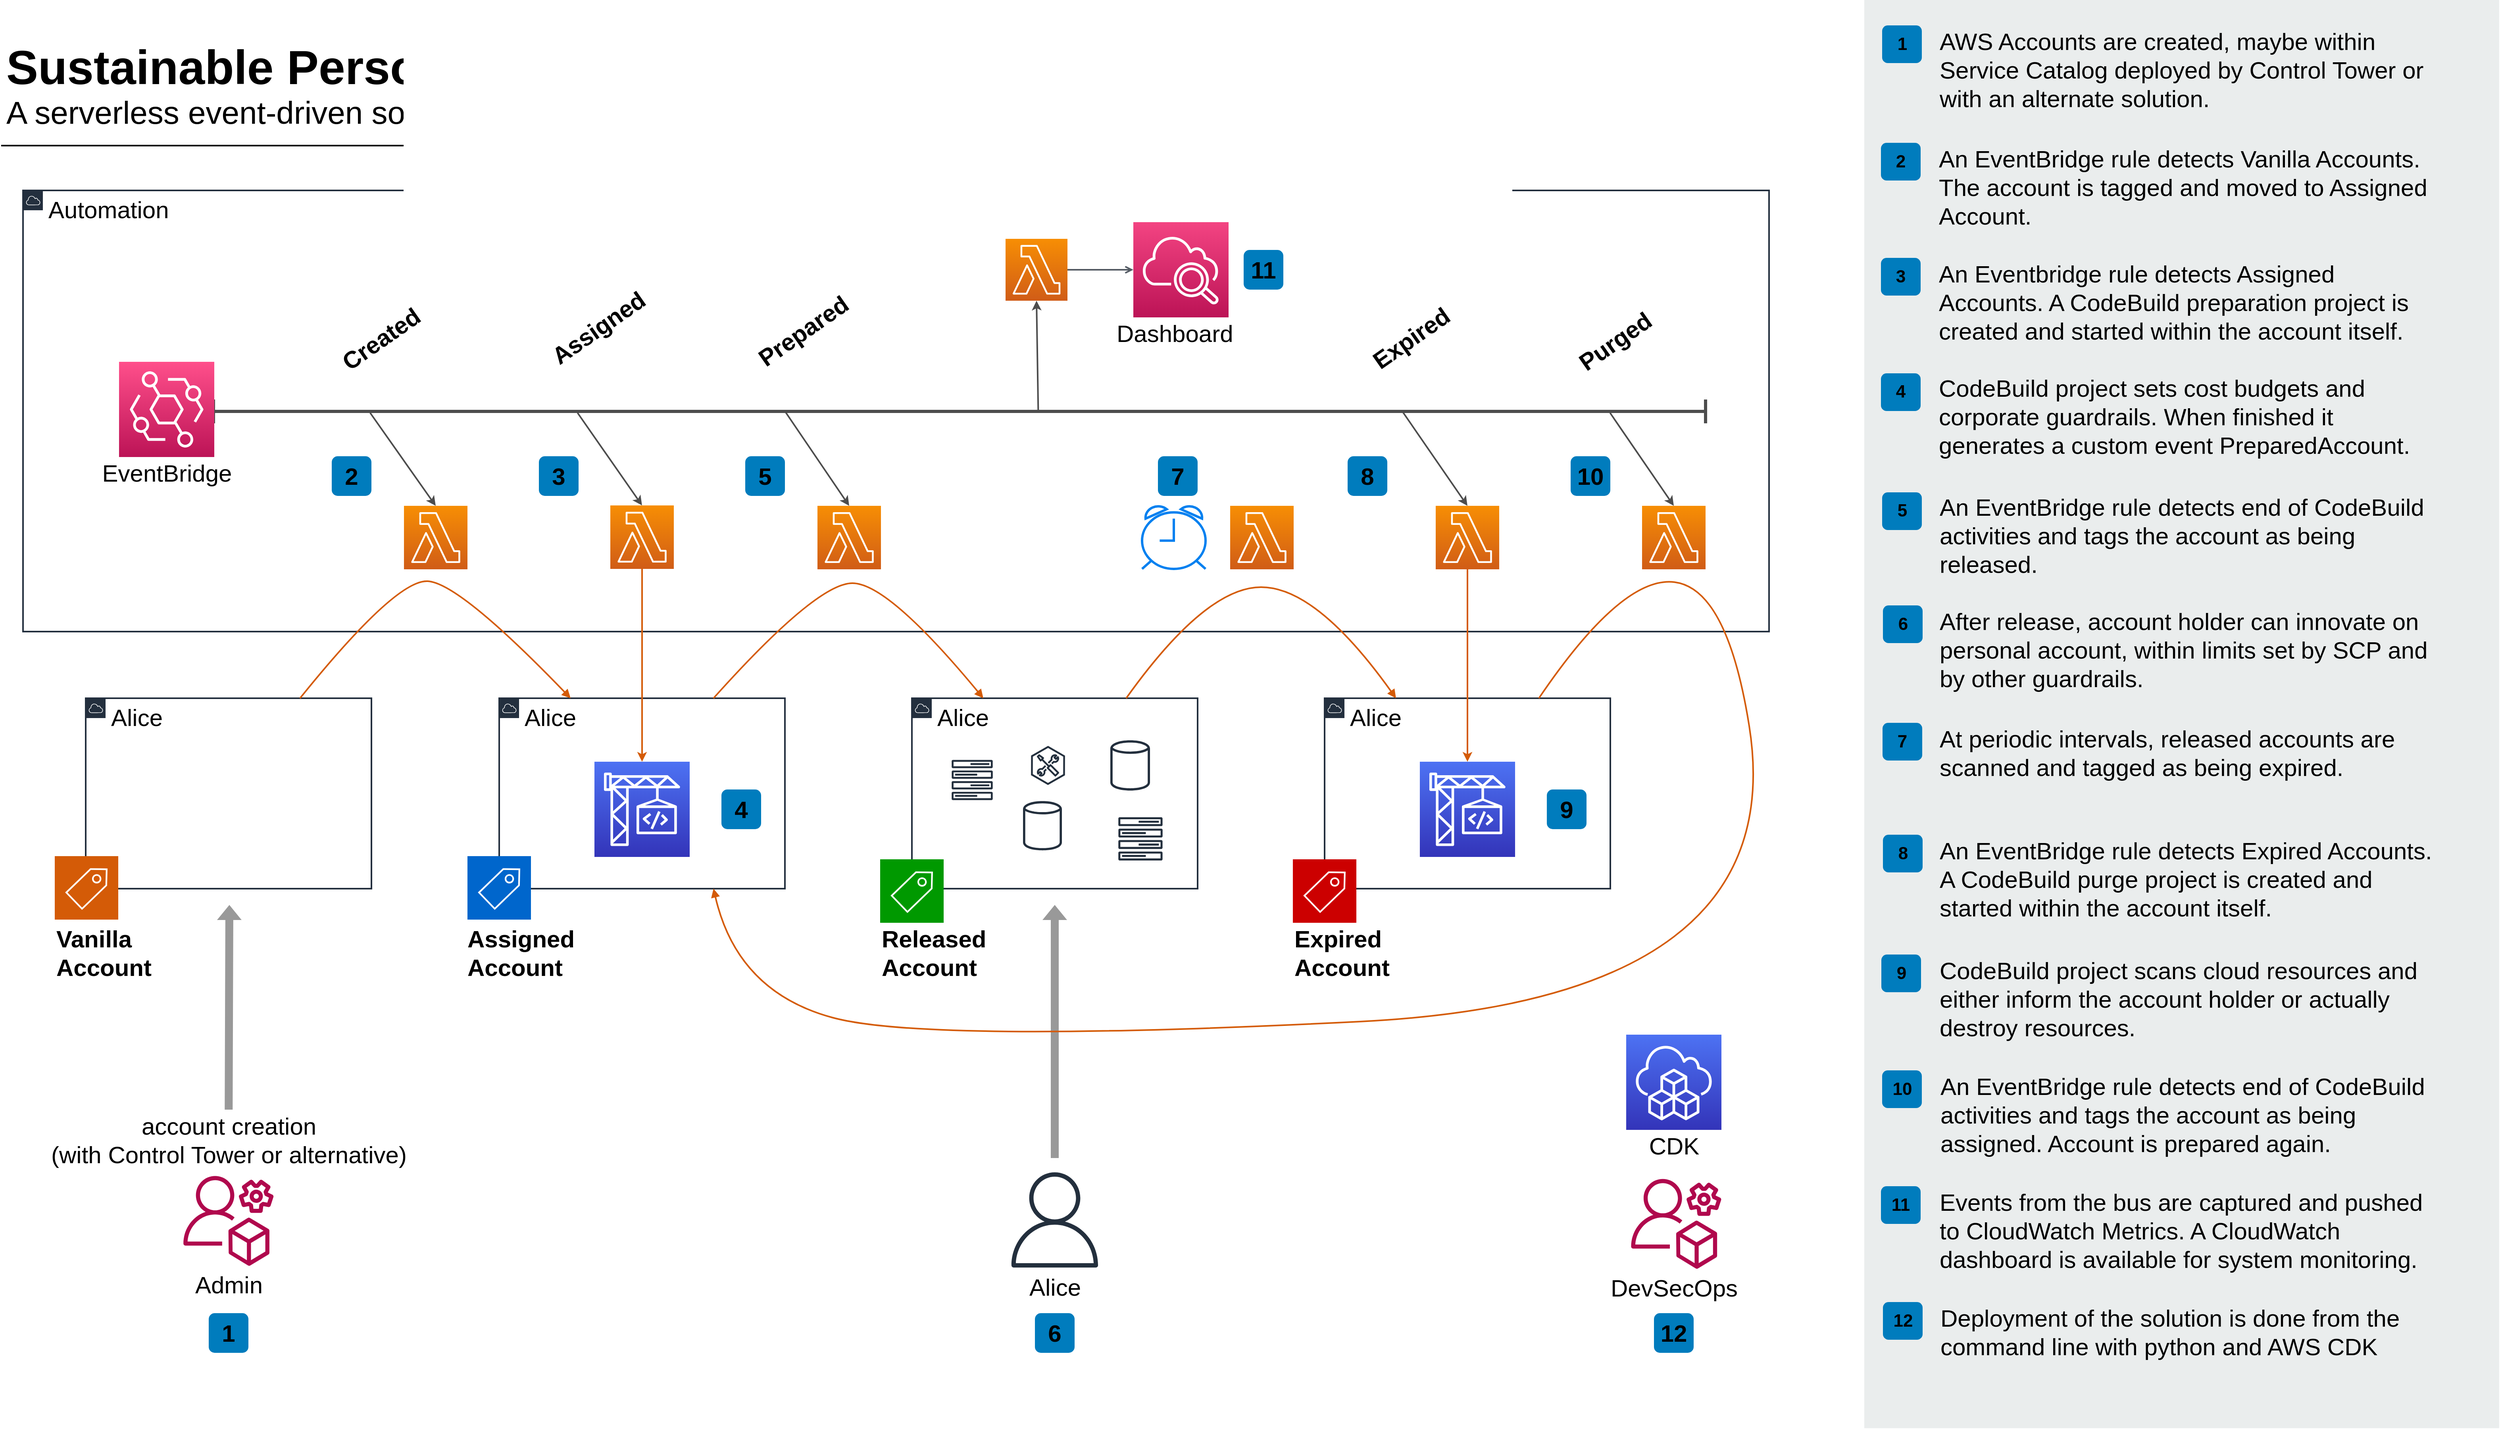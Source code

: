 <mxfile>
    <diagram id="Ht1M8jgEwFfnCIfOTk4-" name="Page-1">
        <mxGraphModel dx="1336" dy="1396" grid="1" gridSize="10" guides="1" tooltips="1" connect="1" arrows="1" fold="1" page="1" pageScale="1" pageWidth="1600" pageHeight="900" background="#FFFFFF" math="0" shadow="0">
            <root>
                <mxCell id="0"/>
                <mxCell id="1" parent="0"/>
                <mxCell id="lNVfGLFAs1jdNbvyQik3-52" value="Alice" style="points=[[0,0],[0.25,0],[0.5,0],[0.75,0],[1,0],[1,0.25],[1,0.5],[1,0.75],[1,1],[0.75,1],[0.5,1],[0.25,1],[0,1],[0,0.75],[0,0.5],[0,0.25]];outlineConnect=0;gradientColor=none;html=1;whiteSpace=wrap;fontSize=30;fontStyle=0;container=1;pointerEvents=0;collapsible=0;recursiveResize=0;shape=mxgraph.aws4.group;grIcon=mxgraph.aws4.group_aws_cloud;strokeColor=#232F3E;fillColor=none;verticalAlign=top;align=left;spacingLeft=30;fontColor=#000000;dashed=0;strokeWidth=2;" parent="1" vertex="1">
                    <mxGeometry x="680" y="880" width="360" height="240" as="geometry"/>
                </mxCell>
                <mxCell id="lNVfGLFAs1jdNbvyQik3-40" value="" style="sketch=0;points=[[0,0,0],[0.25,0,0],[0.5,0,0],[0.75,0,0],[1,0,0],[0,1,0],[0.25,1,0],[0.5,1,0],[0.75,1,0],[1,1,0],[0,0.25,0],[0,0.5,0],[0,0.75,0],[1,0.25,0],[1,0.5,0],[1,0.75,0]];outlineConnect=0;fontColor=#000000;gradientColor=#4D72F3;gradientDirection=north;fillColor=#3334B9;strokeColor=#ffffff;dashed=0;verticalLabelPosition=bottom;verticalAlign=top;align=center;html=1;fontSize=30;fontStyle=0;aspect=fixed;shape=mxgraph.aws4.resourceIcon;resIcon=mxgraph.aws4.codebuild;" parent="lNVfGLFAs1jdNbvyQik3-52" vertex="1">
                    <mxGeometry x="120" y="80" width="120" height="120" as="geometry"/>
                </mxCell>
                <mxCell id="-QjtrjUzRDEMRZ5MF8oH-29" value="4" style="rounded=1;whiteSpace=wrap;html=1;fillColor=#007CBD;strokeColor=none;fontColor=#000000;fontStyle=1;fontSize=30;" parent="lNVfGLFAs1jdNbvyQik3-52" vertex="1">
                    <mxGeometry x="280" y="115.0" width="50" height="50" as="geometry"/>
                </mxCell>
                <mxCell id="-QjtrjUzRDEMRZ5MF8oH-27" value="2" style="rounded=1;whiteSpace=wrap;html=1;fillColor=#007CBD;strokeColor=none;fontColor=#000000;fontStyle=1;fontSize=30;" parent="1" vertex="1">
                    <mxGeometry x="469" y="575" width="50" height="50" as="geometry"/>
                </mxCell>
                <mxCell id="-QjtrjUzRDEMRZ5MF8oH-28" value="3" style="rounded=1;whiteSpace=wrap;html=1;fillColor=#007CBD;strokeColor=none;fontColor=#000000;fontStyle=1;fontSize=30;" parent="1" vertex="1">
                    <mxGeometry x="730" y="575" width="50" height="50" as="geometry"/>
                </mxCell>
                <mxCell id="lNVfGLFAs1jdNbvyQik3-2" value="&lt;font style=&quot;font-size: 30px;&quot;&gt;Automation&lt;/font&gt;" style="points=[[0,0],[0.25,0],[0.5,0],[0.75,0],[1,0],[1,0.25],[1,0.5],[1,0.75],[1,1],[0.75,1],[0.5,1],[0.25,1],[0,1],[0,0.75],[0,0.5],[0,0.25]];outlineConnect=0;gradientColor=none;html=1;whiteSpace=wrap;fontSize=30;fontStyle=0;container=0;pointerEvents=0;collapsible=0;recursiveResize=0;shape=mxgraph.aws4.group;grIcon=mxgraph.aws4.group_aws_cloud;strokeColor=#232F3E;fillColor=none;verticalAlign=top;align=left;spacingLeft=30;fontColor=#000000;dashed=0;strokeWidth=2;" parent="1" vertex="1">
                    <mxGeometry x="80" y="240" width="2200" height="556" as="geometry"/>
                </mxCell>
                <mxCell id="-QjtrjUzRDEMRZ5MF8oH-9" value="1" style="rounded=1;whiteSpace=wrap;html=1;fillColor=#007CBD;strokeColor=none;fontColor=#000000;fontStyle=1;fontSize=30;" parent="1" vertex="1">
                    <mxGeometry x="314" y="1655" width="50" height="50" as="geometry"/>
                </mxCell>
                <mxCell id="-QjtrjUzRDEMRZ5MF8oH-47" value="Sustainable Personal Accounts (SPA) Architecture" style="text;html=1;resizable=0;points=[];autosize=1;align=left;verticalAlign=top;spacingTop=-4;fontSize=60;fontStyle=1;fontColor=#000000;" parent="1" vertex="1">
                    <mxGeometry x="56.5" y="46.5" width="1450" height="70" as="geometry"/>
                </mxCell>
                <mxCell id="-QjtrjUzRDEMRZ5MF8oH-48" value="A serverless event-driven solution to manage maintenance windows on AWS accounts" style="text;html=1;resizable=0;points=[];autosize=1;align=left;verticalAlign=top;spacingTop=-4;fontSize=40;fontColor=#000000;" parent="1" vertex="1">
                    <mxGeometry x="56.5" y="114.5" width="1540" height="50" as="geometry"/>
                </mxCell>
                <mxCell id="SCVMTBWpLvtzJIhz15lM-1" value="" style="line;strokeWidth=2;html=1;fontSize=14;fontColor=#000000;" parent="1" vertex="1">
                    <mxGeometry x="52.5" y="178.5" width="1537.5" height="10" as="geometry"/>
                </mxCell>
                <mxCell id="k1J5Uft5zTIaOylSxwT3-1" value="" style="rounded=0;whiteSpace=wrap;html=1;fillColor=#EAEDED;fontSize=22;fontColor=#000000;strokeColor=none;labelBackgroundColor=none;" parent="1" vertex="1">
                    <mxGeometry x="2400" width="800" height="1800" as="geometry"/>
                </mxCell>
                <mxCell id="lNVfGLFAs1jdNbvyQik3-21" value="" style="sketch=0;outlineConnect=0;fontColor=#000000;gradientColor=none;fillColor=#B0084D;strokeColor=none;dashed=0;verticalLabelPosition=bottom;verticalAlign=top;align=center;html=1;fontSize=30;fontStyle=0;aspect=fixed;pointerEvents=1;shape=mxgraph.aws4.organizations_management_account;" parent="1" vertex="1">
                    <mxGeometry x="282.11" y="1478.75" width="113.78" height="120" as="geometry"/>
                </mxCell>
                <mxCell id="lNVfGLFAs1jdNbvyQik3-23" value="Alice" style="sketch=0;outlineConnect=0;fontColor=#000000;gradientColor=none;fillColor=#232F3D;strokeColor=none;dashed=0;verticalLabelPosition=bottom;verticalAlign=top;align=center;html=1;fontSize=30;fontStyle=0;aspect=fixed;pointerEvents=1;shape=mxgraph.aws4.user;" parent="1" vertex="1">
                    <mxGeometry x="1320" y="1477.5" width="120" height="120" as="geometry"/>
                </mxCell>
                <mxCell id="lNVfGLFAs1jdNbvyQik3-35" value="Alice" style="points=[[0,0],[0.25,0],[0.5,0],[0.75,0],[1,0],[1,0.25],[1,0.5],[1,0.75],[1,1],[0.75,1],[0.5,1],[0.25,1],[0,1],[0,0.75],[0,0.5],[0,0.25]];outlineConnect=0;gradientColor=none;html=1;whiteSpace=wrap;fontSize=30;fontStyle=0;container=1;pointerEvents=0;collapsible=0;recursiveResize=0;shape=mxgraph.aws4.group;grIcon=mxgraph.aws4.group_aws_cloud;strokeColor=#232F3E;fillColor=none;verticalAlign=top;align=left;spacingLeft=30;fontColor=#000000;dashed=0;strokeWidth=2;" parent="1" vertex="1">
                    <mxGeometry x="159" y="880" width="360" height="240" as="geometry"/>
                </mxCell>
                <mxCell id="lNVfGLFAs1jdNbvyQik3-42" value="Vanilla&lt;br style=&quot;font-size: 30px;&quot;&gt;Account&lt;br style=&quot;font-size: 30px;&quot;&gt;" style="text;html=1;resizable=0;points=[];autosize=1;align=left;verticalAlign=top;spacingTop=-4;fontSize=30;fontStyle=1;fontColor=#000000;" parent="1" vertex="1">
                    <mxGeometry x="120" y="1163" width="140" height="70" as="geometry"/>
                </mxCell>
                <mxCell id="lNVfGLFAs1jdNbvyQik3-16" value="" style="sketch=0;points=[[0,0,0],[0.25,0,0],[0.5,0,0],[0.75,0,0],[1,0,0],[0,1,0],[0.25,1,0],[0.5,1,0],[0.75,1,0],[1,1,0],[0,0.25,0],[0,0.5,0],[0,0.75,0],[1,0.25,0],[1,0.5,0],[1,0.75,0]];outlineConnect=0;fontColor=#000000;gradientColor=#4D72F3;gradientDirection=north;fillColor=#3334B9;strokeColor=#ffffff;dashed=0;verticalLabelPosition=bottom;verticalAlign=top;align=center;html=1;fontSize=30;fontStyle=0;aspect=fixed;shape=mxgraph.aws4.resourceIcon;resIcon=mxgraph.aws4.cloud_development_kit;" parent="1" vertex="1">
                    <mxGeometry x="2100" y="1304" width="120" height="120" as="geometry"/>
                </mxCell>
                <mxCell id="lNVfGLFAs1jdNbvyQik3-37" value="CDK" style="text;html=1;resizable=0;points=[];autosize=1;align=center;verticalAlign=top;spacingTop=-4;fontSize=30;fontStyle=0;fontColor=#000000;" parent="1" vertex="1">
                    <mxGeometry x="2120" y="1424" width="80" height="40" as="geometry"/>
                </mxCell>
                <mxCell id="SCVMTBWpLvtzJIhz15lM-21" value="Admin" style="text;html=1;resizable=0;points=[];autosize=1;align=center;verticalAlign=top;spacingTop=-4;fontSize=30;fontStyle=0;fontColor=#000000;" parent="1" vertex="1">
                    <mxGeometry x="289" y="1598.75" width="100" height="40" as="geometry"/>
                </mxCell>
                <mxCell id="lNVfGLFAs1jdNbvyQik3-53" value="Alice" style="points=[[0,0],[0.25,0],[0.5,0],[0.75,0],[1,0],[1,0.25],[1,0.5],[1,0.75],[1,1],[0.75,1],[0.5,1],[0.25,1],[0,1],[0,0.75],[0,0.5],[0,0.25]];outlineConnect=0;gradientColor=none;html=1;whiteSpace=wrap;fontSize=30;fontStyle=0;container=1;pointerEvents=0;collapsible=0;recursiveResize=0;shape=mxgraph.aws4.group;grIcon=mxgraph.aws4.group_aws_cloud;strokeColor=#232F3E;fillColor=none;verticalAlign=top;align=left;spacingLeft=30;fontColor=#000000;dashed=0;strokeWidth=2;" parent="1" vertex="1">
                    <mxGeometry x="1200" y="880" width="360" height="240" as="geometry"/>
                </mxCell>
                <mxCell id="lNVfGLFAs1jdNbvyQik3-86" value="" style="sketch=0;outlineConnect=0;fontColor=#000000;gradientColor=none;fillColor=#232F3D;strokeColor=none;dashed=0;verticalLabelPosition=bottom;verticalAlign=top;align=center;html=1;fontSize=30;fontStyle=0;aspect=fixed;pointerEvents=1;shape=mxgraph.aws4.generic_database;shadow=0;" parent="lNVfGLFAs1jdNbvyQik3-53" vertex="1">
                    <mxGeometry x="250" y="51.66" width="50" height="66.05" as="geometry"/>
                </mxCell>
                <mxCell id="lNVfGLFAs1jdNbvyQik3-88" value="" style="sketch=0;outlineConnect=0;fontColor=#000000;gradientColor=none;fillColor=#232F3D;strokeColor=none;dashed=0;verticalLabelPosition=bottom;verticalAlign=top;align=center;html=1;fontSize=30;fontStyle=0;aspect=fixed;pointerEvents=1;shape=mxgraph.aws4.external_toolkit;shadow=0;" parent="lNVfGLFAs1jdNbvyQik3-53" vertex="1">
                    <mxGeometry x="150" y="60.0" width="43" height="49.37" as="geometry"/>
                </mxCell>
                <mxCell id="lNVfGLFAs1jdNbvyQik3-87" value="" style="sketch=0;outlineConnect=0;fontColor=#000000;gradientColor=none;fillColor=#232F3D;strokeColor=none;dashed=0;verticalLabelPosition=bottom;verticalAlign=top;align=center;html=1;fontSize=30;fontStyle=0;aspect=fixed;pointerEvents=1;shape=mxgraph.aws4.forums;shadow=0;" parent="lNVfGLFAs1jdNbvyQik3-53" vertex="1">
                    <mxGeometry x="50" y="77.76" width="52" height="50.56" as="geometry"/>
                </mxCell>
                <mxCell id="4KJ9RXXwJWiSAKFvJcsP-9" value="" style="sketch=0;outlineConnect=0;fontColor=#000000;gradientColor=none;fillColor=#232F3D;strokeColor=none;dashed=0;verticalLabelPosition=bottom;verticalAlign=top;align=center;html=1;fontSize=30;fontStyle=0;aspect=fixed;pointerEvents=1;shape=mxgraph.aws4.forums;shadow=0;" parent="lNVfGLFAs1jdNbvyQik3-53" vertex="1">
                    <mxGeometry x="260" y="150.0" width="56" height="54.44" as="geometry"/>
                </mxCell>
                <mxCell id="4KJ9RXXwJWiSAKFvJcsP-10" value="" style="sketch=0;outlineConnect=0;fontColor=#000000;gradientColor=none;fillColor=#232F3D;strokeColor=none;dashed=0;verticalLabelPosition=bottom;verticalAlign=top;align=center;html=1;fontSize=30;fontStyle=0;aspect=fixed;pointerEvents=1;shape=mxgraph.aws4.generic_database;shadow=0;" parent="lNVfGLFAs1jdNbvyQik3-53" vertex="1">
                    <mxGeometry x="140" y="128.32" width="49" height="64.73" as="geometry"/>
                </mxCell>
                <mxCell id="lNVfGLFAs1jdNbvyQik3-54" value="Alice" style="points=[[0,0],[0.25,0],[0.5,0],[0.75,0],[1,0],[1,0.25],[1,0.5],[1,0.75],[1,1],[0.75,1],[0.5,1],[0.25,1],[0,1],[0,0.75],[0,0.5],[0,0.25]];outlineConnect=0;gradientColor=none;html=1;whiteSpace=wrap;fontSize=30;fontStyle=0;container=1;pointerEvents=0;collapsible=0;recursiveResize=0;shape=mxgraph.aws4.group;grIcon=mxgraph.aws4.group_aws_cloud;strokeColor=#232F3E;fillColor=none;verticalAlign=top;align=left;spacingLeft=30;fontColor=#000000;dashed=0;strokeWidth=2;" parent="1" vertex="1">
                    <mxGeometry x="1720" y="880" width="360" height="240" as="geometry"/>
                </mxCell>
                <mxCell id="lNVfGLFAs1jdNbvyQik3-15" value="" style="sketch=0;points=[[0,0,0],[0.25,0,0],[0.5,0,0],[0.75,0,0],[1,0,0],[0,1,0],[0.25,1,0],[0.5,1,0],[0.75,1,0],[1,1,0],[0,0.25,0],[0,0.5,0],[0,0.75,0],[1,0.25,0],[1,0.5,0],[1,0.75,0]];outlineConnect=0;fontColor=#000000;gradientColor=#4D72F3;gradientDirection=north;fillColor=#3334B9;strokeColor=#ffffff;dashed=0;verticalLabelPosition=bottom;verticalAlign=top;align=center;html=1;fontSize=30;fontStyle=0;aspect=fixed;shape=mxgraph.aws4.resourceIcon;resIcon=mxgraph.aws4.codebuild;" parent="lNVfGLFAs1jdNbvyQik3-54" vertex="1">
                    <mxGeometry x="120" y="80" width="120" height="120" as="geometry"/>
                </mxCell>
                <mxCell id="jZVaUwOg5UY3L9NAnvdq-35" value="9" style="rounded=1;whiteSpace=wrap;html=1;fillColor=#007CBD;strokeColor=none;fontColor=#000000;fontStyle=1;fontSize=30;" parent="lNVfGLFAs1jdNbvyQik3-54" vertex="1">
                    <mxGeometry x="280" y="115" width="50" height="50" as="geometry"/>
                </mxCell>
                <mxCell id="lNVfGLFAs1jdNbvyQik3-57" value="" style="shape=flexArrow;endArrow=classic;html=1;rounded=0;fontSize=30;fillColor=#999999;strokeColor=none;fontColor=#000000;" parent="1" edge="1" source="lNVfGLFAs1jdNbvyQik3-39">
                    <mxGeometry width="50" height="50" relative="1" as="geometry">
                        <mxPoint x="340" y="1300" as="sourcePoint"/>
                        <mxPoint x="340" y="1140" as="targetPoint"/>
                    </mxGeometry>
                </mxCell>
                <mxCell id="lNVfGLFAs1jdNbvyQik3-61" value="" style="curved=1;endArrow=block;html=1;rounded=0;fontSize=30;strokeColor=#D45B07;strokeWidth=2;endFill=1;exitX=0.75;exitY=0;exitDx=0;exitDy=0;entryX=0.25;entryY=0;entryDx=0;entryDy=0;fontColor=#000000;" parent="1" source="lNVfGLFAs1jdNbvyQik3-35" target="lNVfGLFAs1jdNbvyQik3-52" edge="1">
                    <mxGeometry width="50" height="50" relative="1" as="geometry">
                        <mxPoint x="400" y="915" as="sourcePoint"/>
                        <mxPoint x="560" y="915" as="targetPoint"/>
                        <Array as="points">
                            <mxPoint x="550" y="730"/>
                            <mxPoint x="630" y="735"/>
                        </Array>
                    </mxGeometry>
                </mxCell>
                <mxCell id="lNVfGLFAs1jdNbvyQik3-64" value="" style="curved=1;endArrow=block;html=1;rounded=0;fontSize=30;strokeColor=#D45B07;strokeWidth=2;endFill=1;entryX=0.25;entryY=0;entryDx=0;entryDy=0;exitX=0.75;exitY=0;exitDx=0;exitDy=0;fontColor=#000000;" parent="1" source="lNVfGLFAs1jdNbvyQik3-52" target="lNVfGLFAs1jdNbvyQik3-53" edge="1">
                    <mxGeometry width="50" height="50" relative="1" as="geometry">
                        <mxPoint x="660" y="915" as="sourcePoint"/>
                        <mxPoint x="830.12" y="894.98" as="targetPoint"/>
                        <Array as="points">
                            <mxPoint x="1080" y="735"/>
                            <mxPoint x="1170" y="735"/>
                        </Array>
                    </mxGeometry>
                </mxCell>
                <mxCell id="lNVfGLFAs1jdNbvyQik3-65" value="" style="curved=1;endArrow=block;html=1;rounded=0;fontSize=30;entryX=0.25;entryY=0;entryDx=0;entryDy=0;exitX=0.75;exitY=0;exitDx=0;exitDy=0;strokeColor=#D45B07;strokeWidth=2;endFill=1;fontColor=#000000;" parent="1" source="lNVfGLFAs1jdNbvyQik3-53" target="lNVfGLFAs1jdNbvyQik3-54" edge="1">
                    <mxGeometry width="50" height="50" relative="1" as="geometry">
                        <mxPoint x="919.88" y="905.97" as="sourcePoint"/>
                        <mxPoint x="1090" y="895.98" as="targetPoint"/>
                        <Array as="points">
                            <mxPoint x="1570" y="740"/>
                            <mxPoint x="1710" y="740"/>
                        </Array>
                    </mxGeometry>
                </mxCell>
                <mxCell id="lNVfGLFAs1jdNbvyQik3-69" value="" style="endArrow=classic;html=1;rounded=0;fontSize=30;strokeColor=#D45B07;strokeWidth=2;entryX=0.5;entryY=0;entryDx=0;entryDy=0;entryPerimeter=0;exitX=0.5;exitY=1;exitDx=0;exitDy=0;exitPerimeter=0;fontColor=#000000;" parent="1" source="lNVfGLFAs1jdNbvyQik3-107" target="lNVfGLFAs1jdNbvyQik3-15" edge="1">
                    <mxGeometry width="50" height="50" relative="1" as="geometry">
                        <mxPoint x="1440" y="716" as="sourcePoint"/>
                        <mxPoint x="740" y="795" as="targetPoint"/>
                    </mxGeometry>
                </mxCell>
                <mxCell id="lNVfGLFAs1jdNbvyQik3-70" value="" style="endArrow=classic;html=1;rounded=0;fontSize=30;strokeColor=#D45B07;strokeWidth=2;entryX=0.5;entryY=0;entryDx=0;entryDy=0;entryPerimeter=0;exitX=0.5;exitY=1;exitDx=0;exitDy=0;exitPerimeter=0;fontColor=#000000;" parent="1" source="lNVfGLFAs1jdNbvyQik3-105" target="lNVfGLFAs1jdNbvyQik3-40" edge="1">
                    <mxGeometry width="50" height="50" relative="1" as="geometry">
                        <mxPoint x="638.124" y="716" as="sourcePoint"/>
                        <mxPoint x="760" y="815" as="targetPoint"/>
                    </mxGeometry>
                </mxCell>
                <mxCell id="lNVfGLFAs1jdNbvyQik3-56" value="" style="shape=flexArrow;endArrow=classic;html=1;rounded=0;fontSize=30;fillColor=#999999;strokeColor=none;fontColor=#000000;" parent="1" edge="1">
                    <mxGeometry width="50" height="50" relative="1" as="geometry">
                        <mxPoint x="1380" y="1460" as="sourcePoint"/>
                        <mxPoint x="1380" y="1140" as="targetPoint"/>
                    </mxGeometry>
                </mxCell>
                <mxCell id="lNVfGLFAs1jdNbvyQik3-39" value="account creation&lt;br&gt;(with Control Tower or alternative)" style="text;html=1;resizable=0;points=[];autosize=1;align=center;verticalAlign=top;spacingTop=-4;fontSize=30;fontStyle=0;fontColor=#000000;" parent="1" vertex="1">
                    <mxGeometry x="104" y="1399" width="470" height="80" as="geometry"/>
                </mxCell>
                <mxCell id="lNVfGLFAs1jdNbvyQik3-90" value="Assigned&lt;br style=&quot;font-size: 30px;&quot;&gt;Account" style="text;html=1;resizable=0;points=[];autosize=1;align=left;verticalAlign=top;spacingTop=-4;fontSize=30;fontStyle=1;fontColor=#000000;" parent="1" vertex="1">
                    <mxGeometry x="638" y="1163" width="150" height="70" as="geometry"/>
                </mxCell>
                <mxCell id="lNVfGLFAs1jdNbvyQik3-91" value="&lt;div style=&quot;font-size: 30px;&quot;&gt;&lt;span style=&quot;font-size: 30px;&quot;&gt;Released&lt;/span&gt;&lt;/div&gt;&lt;div style=&quot;font-size: 30px;&quot;&gt;&lt;span style=&quot;font-size: 30px;&quot;&gt;Account&lt;/span&gt;&lt;/div&gt;" style="text;html=1;resizable=0;points=[];autosize=1;align=left;verticalAlign=top;spacingTop=-4;fontSize=30;fontStyle=1;fontColor=#000000;" parent="1" vertex="1">
                    <mxGeometry x="1160" y="1163" width="150" height="70" as="geometry"/>
                </mxCell>
                <mxCell id="lNVfGLFAs1jdNbvyQik3-92" value="&lt;div style=&quot;font-size: 30px;&quot;&gt;&lt;span style=&quot;font-size: 30px;&quot;&gt;Expired&lt;/span&gt;&lt;/div&gt;&lt;div style=&quot;font-size: 30px;&quot;&gt;&lt;span style=&quot;font-size: 30px;&quot;&gt;Account&lt;/span&gt;&lt;/div&gt;" style="text;html=1;resizable=0;points=[];autosize=1;align=left;verticalAlign=top;spacingTop=-4;fontSize=30;fontStyle=1;fontColor=#000000;" parent="1" vertex="1">
                    <mxGeometry x="1680" y="1163" width="140" height="70" as="geometry"/>
                </mxCell>
                <mxCell id="jZVaUwOg5UY3L9NAnvdq-32" value="6" style="rounded=1;whiteSpace=wrap;html=1;fillColor=#007CBD;strokeColor=none;fontColor=#000000;fontStyle=1;fontSize=30;" parent="1" vertex="1">
                    <mxGeometry x="1355" y="1655" width="50" height="50" as="geometry"/>
                </mxCell>
                <mxCell id="lNVfGLFAs1jdNbvyQik3-102" value="12" style="rounded=1;whiteSpace=wrap;html=1;fillColor=#007CBD;strokeColor=none;fontColor=#000000;fontStyle=1;fontSize=30;labelBackgroundColor=none;" parent="1" vertex="1">
                    <mxGeometry x="2135" y="1655" width="50" height="50" as="geometry"/>
                </mxCell>
                <mxCell id="lNVfGLFAs1jdNbvyQik3-114" value="" style="sketch=0;pointerEvents=1;shadow=0;dashed=0;html=1;strokeColor=none;fillColor=#D45B07;labelPosition=center;verticalLabelPosition=bottom;verticalAlign=top;align=center;outlineConnect=0;shape=mxgraph.veeam2.tag;fontSize=30;aspect=fixed;gradientColor=none;fontColor=#000000;" parent="1" vertex="1">
                    <mxGeometry x="120" y="1079" width="80" height="80" as="geometry"/>
                </mxCell>
                <mxCell id="lNVfGLFAs1jdNbvyQik3-117" value="" style="sketch=0;pointerEvents=1;shadow=0;dashed=0;html=1;strokeColor=none;fillColor=#CC0000;labelPosition=center;verticalLabelPosition=bottom;verticalAlign=top;align=center;outlineConnect=0;shape=mxgraph.veeam2.tag;fontSize=30;aspect=fixed;gradientColor=none;fontColor=#000000;" parent="1" vertex="1">
                    <mxGeometry x="1680" y="1083" width="80" height="80" as="geometry"/>
                </mxCell>
                <mxCell id="lNVfGLFAs1jdNbvyQik3-116" value="" style="sketch=0;pointerEvents=1;shadow=0;dashed=0;html=1;strokeColor=none;fillColor=#009900;labelPosition=center;verticalLabelPosition=bottom;verticalAlign=top;align=center;outlineConnect=0;shape=mxgraph.veeam2.tag;fontSize=30;aspect=fixed;gradientColor=none;fontColor=#000000;" parent="1" vertex="1">
                    <mxGeometry x="1160" y="1083" width="80" height="80" as="geometry"/>
                </mxCell>
                <mxCell id="lNVfGLFAs1jdNbvyQik3-118" value="" style="sketch=0;pointerEvents=1;shadow=0;dashed=0;html=1;strokeColor=none;fillColor=#0066CC;labelPosition=center;verticalLabelPosition=bottom;verticalAlign=top;align=center;outlineConnect=0;shape=mxgraph.veeam2.tag;fontSize=30;aspect=fixed;gradientColor=none;fontColor=#000000;" parent="1" vertex="1">
                    <mxGeometry x="640" y="1079" width="80" height="80" as="geometry"/>
                </mxCell>
                <mxCell id="lNVfGLFAs1jdNbvyQik3-12" value="" style="shape=crossbar;whiteSpace=wrap;html=1;rounded=1;fontSize=30;shadow=0;strokeWidth=4;strokeColor=#4D4D4D;fontColor=#000000;" parent="1" vertex="1">
                    <mxGeometry x="320" y="503.5" width="1880" height="30" as="geometry"/>
                </mxCell>
                <mxCell id="-QjtrjUzRDEMRZ5MF8oH-49" value="Created" style="text;html=1;resizable=0;points=[];autosize=1;align=center;verticalAlign=top;spacingTop=-4;fontSize=30;fontStyle=1;rotation=-35;fontColor=#000000;" parent="1" vertex="1">
                    <mxGeometry x="466" y="407" width="130" height="40" as="geometry"/>
                </mxCell>
                <mxCell id="lNVfGLFAs1jdNbvyQik3-47" value="Assigned" style="text;html=1;resizable=0;points=[];autosize=1;align=center;verticalAlign=top;spacingTop=-4;fontSize=30;fontStyle=1;rotation=-35;fontColor=#000000;" parent="1" vertex="1">
                    <mxGeometry x="730" y="393" width="150" height="40" as="geometry"/>
                </mxCell>
                <mxCell id="lNVfGLFAs1jdNbvyQik3-48" value="Prepared" style="text;html=1;resizable=0;points=[];autosize=1;align=center;verticalAlign=top;spacingTop=-4;fontSize=30;fontStyle=1;rotation=-35;fontColor=#000000;" parent="1" vertex="1">
                    <mxGeometry x="988" y="397" width="150" height="40" as="geometry"/>
                </mxCell>
                <mxCell id="lNVfGLFAs1jdNbvyQik3-49" value="Expired" style="text;html=1;resizable=0;points=[];autosize=1;align=center;verticalAlign=top;spacingTop=-4;fontSize=30;fontStyle=1;rotation=-35;fontColor=#000000;" parent="1" vertex="1">
                    <mxGeometry x="1764" y="406" width="130" height="40" as="geometry"/>
                </mxCell>
                <mxCell id="lNVfGLFAs1jdNbvyQik3-50" value="Purged" style="text;html=1;resizable=0;points=[];autosize=1;align=center;verticalAlign=top;spacingTop=-4;fontSize=30;fontStyle=1;rotation=-35;fontColor=#000000;" parent="1" vertex="1">
                    <mxGeometry x="2026" y="410" width="120" height="40" as="geometry"/>
                </mxCell>
                <mxCell id="lNVfGLFAs1jdNbvyQik3-78" value="" style="endArrow=classic;html=1;rounded=0;fontSize=30;strokeColor=#4D4D4D;strokeWidth=2;exitX=0.105;exitY=0.561;exitDx=0;exitDy=0;exitPerimeter=0;entryX=0.5;entryY=0;entryDx=0;entryDy=0;entryPerimeter=0;fontColor=#000000;" parent="1" source="lNVfGLFAs1jdNbvyQik3-12" target="lNVfGLFAs1jdNbvyQik3-104" edge="1">
                    <mxGeometry width="50" height="50" relative="1" as="geometry">
                        <mxPoint x="592" y="566" as="sourcePoint"/>
                        <mxPoint x="439.922" y="636" as="targetPoint"/>
                    </mxGeometry>
                </mxCell>
                <mxCell id="lNVfGLFAs1jdNbvyQik3-79" value="" style="endArrow=classic;html=1;rounded=0;fontSize=30;strokeColor=#4D4D4D;strokeWidth=2;exitX=0.244;exitY=0.561;exitDx=0;exitDy=0;exitPerimeter=0;entryX=0.5;entryY=0;entryDx=0;entryDy=0;entryPerimeter=0;fontColor=#000000;" parent="1" source="lNVfGLFAs1jdNbvyQik3-12" target="lNVfGLFAs1jdNbvyQik3-105" edge="1">
                    <mxGeometry width="50" height="50" relative="1" as="geometry">
                        <mxPoint x="582" y="515" as="sourcePoint"/>
                        <mxPoint x="638.579" y="636" as="targetPoint"/>
                    </mxGeometry>
                </mxCell>
                <mxCell id="lNVfGLFAs1jdNbvyQik3-80" value="" style="endArrow=classic;html=1;rounded=0;fontSize=30;strokeColor=#4D4D4D;strokeWidth=2;exitX=0.383;exitY=0.494;exitDx=0;exitDy=0;exitPerimeter=0;entryX=0.5;entryY=0;entryDx=0;entryDy=0;entryPerimeter=0;fontColor=#000000;" parent="1" source="lNVfGLFAs1jdNbvyQik3-12" target="lNVfGLFAs1jdNbvyQik3-106" edge="1">
                    <mxGeometry width="50" height="50" relative="1" as="geometry">
                        <mxPoint x="840" y="525" as="sourcePoint"/>
                        <mxPoint x="840.216" y="636" as="targetPoint"/>
                    </mxGeometry>
                </mxCell>
                <mxCell id="lNVfGLFAs1jdNbvyQik3-81" value="" style="endArrow=classic;html=1;rounded=0;fontSize=30;strokeColor=#4D4D4D;strokeWidth=2;exitX=0.797;exitY=0.517;exitDx=0;exitDy=0;exitPerimeter=0;entryX=0.5;entryY=0;entryDx=0;entryDy=0;entryPerimeter=0;fontColor=#000000;" parent="1" source="lNVfGLFAs1jdNbvyQik3-12" target="lNVfGLFAs1jdNbvyQik3-107" edge="1">
                    <mxGeometry width="50" height="50" relative="1" as="geometry">
                        <mxPoint x="768.97" y="684.01" as="sourcePoint"/>
                        <mxPoint x="1439.824" y="636" as="targetPoint"/>
                    </mxGeometry>
                </mxCell>
                <mxCell id="lNVfGLFAs1jdNbvyQik3-82" value="" style="endArrow=classic;html=1;rounded=0;fontSize=30;strokeColor=#4D4D4D;strokeWidth=2;exitX=0.936;exitY=0.561;exitDx=0;exitDy=0;exitPerimeter=0;entryX=0.5;entryY=0;entryDx=0;entryDy=0;entryPerimeter=0;fontColor=#000000;" parent="1" source="lNVfGLFAs1jdNbvyQik3-12" target="lNVfGLFAs1jdNbvyQik3-108" edge="1">
                    <mxGeometry width="50" height="50" relative="1" as="geometry">
                        <mxPoint x="1149.77" y="687.01" as="sourcePoint"/>
                        <mxPoint x="1640.137" y="636" as="targetPoint"/>
                    </mxGeometry>
                </mxCell>
                <mxCell id="-QjtrjUzRDEMRZ5MF8oH-30" value="5" style="rounded=1;whiteSpace=wrap;html=1;fillColor=#007CBD;strokeColor=none;fontColor=#000000;fontStyle=1;fontSize=30;" parent="1" vertex="1">
                    <mxGeometry x="990" y="575" width="50" height="50" as="geometry"/>
                </mxCell>
                <mxCell id="jZVaUwOg5UY3L9NAnvdq-33" value="7" style="rounded=1;whiteSpace=wrap;html=1;fillColor=#007CBD;strokeColor=none;fontColor=#000000;fontStyle=1;fontSize=30;" parent="1" vertex="1">
                    <mxGeometry x="1510" y="575" width="50" height="50" as="geometry"/>
                </mxCell>
                <mxCell id="jZVaUwOg5UY3L9NAnvdq-36" value="10" style="rounded=1;whiteSpace=wrap;html=1;fillColor=#007CBD;strokeColor=none;fontColor=#000000;fontStyle=1;fontSize=30;" parent="1" vertex="1">
                    <mxGeometry x="2030" y="575" width="50" height="50" as="geometry"/>
                </mxCell>
                <mxCell id="jZVaUwOg5UY3L9NAnvdq-34" value="8" style="rounded=1;whiteSpace=wrap;html=1;fillColor=#007CBD;strokeColor=none;fontColor=#000000;fontStyle=1;fontSize=30;" parent="1" vertex="1">
                    <mxGeometry x="1749" y="575" width="50" height="50" as="geometry"/>
                </mxCell>
                <mxCell id="jZVaUwOg5UY3L9NAnvdq-37" value="11" style="rounded=1;whiteSpace=wrap;html=1;fillColor=#007CBD;strokeColor=none;fontColor=#000000;fontStyle=1;fontSize=30;" parent="1" vertex="1">
                    <mxGeometry x="1618" y="315" width="50" height="50" as="geometry"/>
                </mxCell>
                <mxCell id="lNVfGLFAs1jdNbvyQik3-83" value="" style="endArrow=classic;html=1;rounded=0;fontSize=30;strokeColor=#4D4D4D;strokeWidth=2;exitX=0.49;exitY=0.517;exitDx=0;exitDy=0;exitPerimeter=0;entryX=0.5;entryY=1;entryDx=0;entryDy=0;entryPerimeter=0;fontColor=#000000;" parent="1" target="lNVfGLFAs1jdNbvyQik3-109" edge="1">
                    <mxGeometry width="50" height="50" relative="1" as="geometry">
                        <mxPoint x="1359.2" y="519.01" as="sourcePoint"/>
                        <mxPoint x="1157.152" y="434" as="targetPoint"/>
                    </mxGeometry>
                </mxCell>
                <mxCell id="lNVfGLFAs1jdNbvyQik3-17" value="" style="sketch=0;points=[[0,0,0],[0.25,0,0],[0.5,0,0],[0.75,0,0],[1,0,0],[0,1,0],[0.25,1,0],[0.5,1,0],[0.75,1,0],[1,1,0],[0,0.25,0],[0,0.5,0],[0,0.75,0],[1,0.25,0],[1,0.5,0],[1,0.75,0]];points=[[0,0,0],[0.25,0,0],[0.5,0,0],[0.75,0,0],[1,0,0],[0,1,0],[0.25,1,0],[0.5,1,0],[0.75,1,0],[1,1,0],[0,0.25,0],[0,0.5,0],[0,0.75,0],[1,0.25,0],[1,0.5,0],[1,0.75,0]];outlineConnect=0;fontColor=#000000;gradientColor=#F34482;gradientDirection=north;fillColor=#BC1356;strokeColor=#ffffff;dashed=0;verticalLabelPosition=bottom;verticalAlign=top;align=center;html=1;fontSize=30;fontStyle=0;aspect=fixed;shape=mxgraph.aws4.resourceIcon;resIcon=mxgraph.aws4.cloudwatch_2;" parent="1" vertex="1">
                    <mxGeometry x="1479" y="280" width="120" height="120" as="geometry"/>
                </mxCell>
                <mxCell id="SCVMTBWpLvtzJIhz15lM-3" value="" style="edgeStyle=orthogonalEdgeStyle;html=1;endArrow=open;elbow=vertical;startArrow=none;endFill=0;strokeColor=#545B64;rounded=0;fontSize=30;strokeWidth=2;entryX=0;entryY=0.5;entryDx=0;entryDy=0;entryPerimeter=0;exitX=1;exitY=0.5;exitDx=0;exitDy=0;exitPerimeter=0;fontColor=#000000;" parent="1" source="lNVfGLFAs1jdNbvyQik3-109" target="lNVfGLFAs1jdNbvyQik3-17" edge="1">
                    <mxGeometry width="100" relative="1" as="geometry">
                        <mxPoint x="1395.999" y="395" as="sourcePoint"/>
                        <mxPoint x="402.5" y="387.83" as="targetPoint"/>
                    </mxGeometry>
                </mxCell>
                <mxCell id="lNVfGLFAs1jdNbvyQik3-25" value="Dashboard" style="text;html=1;resizable=0;points=[];autosize=1;align=left;verticalAlign=top;spacingTop=-4;fontSize=30;fontStyle=0;fontColor=#000000;" parent="1" vertex="1">
                    <mxGeometry x="1456" y="400" width="160" height="40" as="geometry"/>
                </mxCell>
                <mxCell id="lNVfGLFAs1jdNbvyQik3-104" value="" style="sketch=0;points=[[0,0,0],[0.25,0,0],[0.5,0,0],[0.75,0,0],[1,0,0],[0,1,0],[0.25,1,0],[0.5,1,0],[0.75,1,0],[1,1,0],[0,0.25,0],[0,0.5,0],[0,0.75,0],[1,0.25,0],[1,0.5,0],[1,0.75,0]];outlineConnect=0;fontColor=#000000;gradientColor=#F78E04;gradientDirection=north;fillColor=#D05C17;strokeColor=#ffffff;dashed=0;verticalLabelPosition=bottom;verticalAlign=top;align=center;html=1;fontSize=30;fontStyle=0;aspect=fixed;shape=mxgraph.aws4.resourceIcon;resIcon=mxgraph.aws4.lambda;shadow=0;" parent="1" vertex="1">
                    <mxGeometry x="560" y="637.5" width="80" height="80" as="geometry"/>
                </mxCell>
                <mxCell id="lNVfGLFAs1jdNbvyQik3-105" value="" style="sketch=0;points=[[0,0,0],[0.25,0,0],[0.5,0,0],[0.75,0,0],[1,0,0],[0,1,0],[0.25,1,0],[0.5,1,0],[0.75,1,0],[1,1,0],[0,0.25,0],[0,0.5,0],[0,0.75,0],[1,0.25,0],[1,0.5,0],[1,0.75,0]];outlineConnect=0;fontColor=#000000;gradientColor=#F78E04;gradientDirection=north;fillColor=#D05C17;strokeColor=#ffffff;dashed=0;verticalLabelPosition=bottom;verticalAlign=top;align=center;html=1;fontSize=30;fontStyle=0;aspect=fixed;shape=mxgraph.aws4.resourceIcon;resIcon=mxgraph.aws4.lambda;shadow=0;" parent="1" vertex="1">
                    <mxGeometry x="820" y="637" width="80" height="80" as="geometry"/>
                </mxCell>
                <mxCell id="lNVfGLFAs1jdNbvyQik3-106" value="" style="sketch=0;points=[[0,0,0],[0.25,0,0],[0.5,0,0],[0.75,0,0],[1,0,0],[0,1,0],[0.25,1,0],[0.5,1,0],[0.75,1,0],[1,1,0],[0,0.25,0],[0,0.5,0],[0,0.75,0],[1,0.25,0],[1,0.5,0],[1,0.75,0]];outlineConnect=0;fontColor=#000000;gradientColor=#F78E04;gradientDirection=north;fillColor=#D05C17;strokeColor=#ffffff;dashed=0;verticalLabelPosition=bottom;verticalAlign=top;align=center;html=1;fontSize=30;fontStyle=0;aspect=fixed;shape=mxgraph.aws4.resourceIcon;resIcon=mxgraph.aws4.lambda;shadow=0;" parent="1" vertex="1">
                    <mxGeometry x="1081" y="637.5" width="80" height="80" as="geometry"/>
                </mxCell>
                <mxCell id="lNVfGLFAs1jdNbvyQik3-107" value="" style="sketch=0;points=[[0,0,0],[0.25,0,0],[0.5,0,0],[0.75,0,0],[1,0,0],[0,1,0],[0.25,1,0],[0.5,1,0],[0.75,1,0],[1,1,0],[0,0.25,0],[0,0.5,0],[0,0.75,0],[1,0.25,0],[1,0.5,0],[1,0.75,0]];outlineConnect=0;fontColor=#000000;gradientColor=#F78E04;gradientDirection=north;fillColor=#D05C17;strokeColor=#ffffff;dashed=0;verticalLabelPosition=bottom;verticalAlign=top;align=center;html=1;fontSize=30;fontStyle=0;aspect=fixed;shape=mxgraph.aws4.resourceIcon;resIcon=mxgraph.aws4.lambda;shadow=0;" parent="1" vertex="1">
                    <mxGeometry x="1860" y="637.5" width="80" height="80" as="geometry"/>
                </mxCell>
                <mxCell id="lNVfGLFAs1jdNbvyQik3-108" value="" style="sketch=0;points=[[0,0,0],[0.25,0,0],[0.5,0,0],[0.75,0,0],[1,0,0],[0,1,0],[0.25,1,0],[0.5,1,0],[0.75,1,0],[1,1,0],[0,0.25,0],[0,0.5,0],[0,0.75,0],[1,0.25,0],[1,0.5,0],[1,0.75,0]];outlineConnect=0;fontColor=#000000;gradientColor=#F78E04;gradientDirection=north;fillColor=#D05C17;strokeColor=#ffffff;dashed=0;verticalLabelPosition=bottom;verticalAlign=top;align=center;html=1;fontSize=30;fontStyle=0;aspect=fixed;shape=mxgraph.aws4.resourceIcon;resIcon=mxgraph.aws4.lambda;shadow=0;" parent="1" vertex="1">
                    <mxGeometry x="2120" y="637.5" width="80" height="80" as="geometry"/>
                </mxCell>
                <mxCell id="lNVfGLFAs1jdNbvyQik3-109" value="" style="sketch=0;points=[[0,0,0],[0.25,0,0],[0.5,0,0],[0.75,0,0],[1,0,0],[0,1,0],[0.25,1,0],[0.5,1,0],[0.75,1,0],[1,1,0],[0,0.25,0],[0,0.5,0],[0,0.75,0],[1,0.25,0],[1,0.5,0],[1,0.75,0]];outlineConnect=0;fontColor=#000000;gradientColor=#F78E04;gradientDirection=north;fillColor=#D05C17;strokeColor=#ffffff;dashed=0;verticalLabelPosition=bottom;verticalAlign=top;align=center;html=1;fontSize=30;fontStyle=0;aspect=fixed;shape=mxgraph.aws4.resourceIcon;resIcon=mxgraph.aws4.lambda;shadow=0;" parent="1" vertex="1">
                    <mxGeometry x="1318" y="301" width="78" height="78" as="geometry"/>
                </mxCell>
                <mxCell id="lNVfGLFAs1jdNbvyQik3-113" value="" style="html=1;verticalLabelPosition=bottom;align=center;labelBackgroundColor=#ffffff;verticalAlign=top;strokeWidth=3;strokeColor=#0080F0;shadow=0;dashed=0;shape=mxgraph.ios7.icons.alarm_clock;fontSize=30;fillColor=none;fontColor=#000000;" parent="1" vertex="1">
                    <mxGeometry x="1490" y="637" width="80" height="80" as="geometry"/>
                </mxCell>
                <mxCell id="lNVfGLFAs1jdNbvyQik3-3" value="" style="sketch=0;points=[[0,0,0],[0.25,0,0],[0.5,0,0],[0.75,0,0],[1,0,0],[0,1,0],[0.25,1,0],[0.5,1,0],[0.75,1,0],[1,1,0],[0,0.25,0],[0,0.5,0],[0,0.75,0],[1,0.25,0],[1,0.5,0],[1,0.75,0]];outlineConnect=0;fontColor=#000000;gradientColor=#FF4F8B;gradientDirection=north;fillColor=#BC1356;strokeColor=#ffffff;dashed=0;verticalLabelPosition=bottom;verticalAlign=top;align=center;html=1;fontSize=30;fontStyle=0;aspect=fixed;shape=mxgraph.aws4.resourceIcon;resIcon=mxgraph.aws4.eventbridge;" parent="1" vertex="1">
                    <mxGeometry x="200.99" y="456" width="120" height="120" as="geometry"/>
                </mxCell>
                <mxCell id="lNVfGLFAs1jdNbvyQik3-41" value="&lt;font style=&quot;font-size: 30px;&quot;&gt;EventBridge&lt;/font&gt;" style="text;html=1;resizable=0;points=[];autosize=1;align=center;verticalAlign=top;spacingTop=-4;fontSize=30;fontStyle=0;fontColor=#000000;" parent="1" vertex="1">
                    <mxGeometry x="170.99" y="576" width="180" height="40" as="geometry"/>
                </mxCell>
                <mxCell id="lNVfGLFAs1jdNbvyQik3-103" value="" style="sketch=0;points=[[0,0,0],[0.25,0,0],[0.5,0,0],[0.75,0,0],[1,0,0],[0,1,0],[0.25,1,0],[0.5,1,0],[0.75,1,0],[1,1,0],[0,0.25,0],[0,0.5,0],[0,0.75,0],[1,0.25,0],[1,0.5,0],[1,0.75,0]];outlineConnect=0;fontColor=#000000;gradientColor=#F78E04;gradientDirection=north;fillColor=#D05C17;strokeColor=#ffffff;dashed=0;verticalLabelPosition=bottom;verticalAlign=top;align=center;html=1;fontSize=30;fontStyle=0;aspect=fixed;shape=mxgraph.aws4.resourceIcon;resIcon=mxgraph.aws4.lambda;shadow=0;" parent="1" vertex="1">
                    <mxGeometry x="1601" y="637.5" width="80" height="80" as="geometry"/>
                </mxCell>
                <mxCell id="4KJ9RXXwJWiSAKFvJcsP-8" value="" style="curved=1;endArrow=block;html=1;rounded=0;fontSize=30;exitX=0.75;exitY=0;exitDx=0;exitDy=0;strokeColor=#D45B07;strokeWidth=2;endFill=1;entryX=0.75;entryY=1;entryDx=0;entryDy=0;fontColor=#000000;" parent="1" source="lNVfGLFAs1jdNbvyQik3-54" target="lNVfGLFAs1jdNbvyQik3-52" edge="1">
                    <mxGeometry width="50" height="50" relative="1" as="geometry">
                        <mxPoint x="1500" y="915" as="sourcePoint"/>
                        <mxPoint x="699.125" y="1115" as="targetPoint"/>
                        <Array as="points">
                            <mxPoint x="2200" y="570"/>
                            <mxPoint x="2310" y="1260"/>
                            <mxPoint x="1220" y="1315"/>
                            <mxPoint x="980" y="1250"/>
                        </Array>
                    </mxGeometry>
                </mxCell>
                <mxCell id="zENkOiB4e2aAtJtzlwlm-1" value="" style="sketch=0;outlineConnect=0;fontColor=#000000;gradientColor=none;fillColor=#B0084D;strokeColor=none;dashed=0;verticalLabelPosition=bottom;verticalAlign=top;align=center;html=1;fontSize=30;fontStyle=0;aspect=fixed;pointerEvents=1;shape=mxgraph.aws4.organizations_management_account;" parent="1" vertex="1">
                    <mxGeometry x="2106.22" y="1482.5" width="113.78" height="120" as="geometry"/>
                </mxCell>
                <mxCell id="zENkOiB4e2aAtJtzlwlm-2" value="DevSecOps" style="text;html=1;resizable=0;points=[];autosize=1;align=center;verticalAlign=top;spacingTop=-4;fontSize=30;fontStyle=0;fontColor=#000000;" parent="1" vertex="1">
                    <mxGeometry x="2070" y="1602.5" width="180" height="40" as="geometry"/>
                </mxCell>
                <mxCell id="kRiRprE3c6XOLp_5Gc9L-1" value="" style="group;fontColor=#000000;" parent="1" vertex="1" connectable="0">
                    <mxGeometry x="2421" y="469" width="689" height="121" as="geometry"/>
                </mxCell>
                <mxCell id="k1J5Uft5zTIaOylSxwT3-5" value="4" style="rounded=1;whiteSpace=wrap;html=1;fillColor=#007CBD;strokeColor=none;fontColor=#000000;fontStyle=1;fontSize=22;labelBackgroundColor=none;aspect=fixed;" parent="kRiRprE3c6XOLp_5Gc9L-1" vertex="1">
                    <mxGeometry y="1.5" width="50" height="47.5" as="geometry"/>
                </mxCell>
                <mxCell id="k1J5Uft5zTIaOylSxwT3-14" value="&lt;span style=&quot;font-size: 30px&quot;&gt;&lt;span style=&quot;font-size: 30px&quot;&gt;CodeBuild&lt;/span&gt; project sets cost budgets and corporate guardrails. When finished it generates a custom event PreparedAccount.&lt;/span&gt;" style="text;html=1;align=left;verticalAlign=top;spacingTop=-4;fontSize=30;labelBackgroundColor=none;whiteSpace=wrap;fontStyle=0;fontColor=#000000;" parent="kRiRprE3c6XOLp_5Gc9L-1" vertex="1">
                    <mxGeometry x="71" width="618" height="121" as="geometry"/>
                </mxCell>
                <mxCell id="kRiRprE3c6XOLp_5Gc9L-2" value="" style="group;fontColor=#000000;" parent="1" vertex="1" connectable="0">
                    <mxGeometry x="2422.5" y="619" width="687.5" height="114" as="geometry"/>
                </mxCell>
                <mxCell id="k1J5Uft5zTIaOylSxwT3-6" value="5" style="rounded=1;whiteSpace=wrap;html=1;fillColor=#007CBD;strokeColor=none;fontColor=#000000;fontStyle=1;fontSize=22;labelBackgroundColor=none;aspect=fixed;" parent="kRiRprE3c6XOLp_5Gc9L-2" vertex="1">
                    <mxGeometry y="1.5" width="50" height="47.5" as="geometry"/>
                </mxCell>
                <mxCell id="k1J5Uft5zTIaOylSxwT3-15" value="&lt;span style=&quot;font-size: 30px&quot;&gt;An &lt;span style=&quot;font-size: 30px&quot;&gt;EventBridge&lt;/span&gt; rule detects end of CodeBuild activities and tags the account as being released.&lt;/span&gt;" style="text;html=1;align=left;verticalAlign=top;spacingTop=-4;fontSize=30;labelBackgroundColor=none;whiteSpace=wrap;fontStyle=0;fontColor=#000000;" parent="kRiRprE3c6XOLp_5Gc9L-2" vertex="1">
                    <mxGeometry x="70.5" width="617" height="114" as="geometry"/>
                </mxCell>
                <mxCell id="kRiRprE3c6XOLp_5Gc9L-3" value="" style="group;fontColor=#000000;" parent="1" vertex="1" connectable="0">
                    <mxGeometry x="2423.5" y="763" width="686.5" height="118" as="geometry"/>
                </mxCell>
                <mxCell id="k1J5Uft5zTIaOylSxwT3-7" value="6" style="rounded=1;whiteSpace=wrap;html=1;fillColor=#007CBD;strokeColor=none;fontColor=#000000;fontStyle=1;fontSize=22;labelBackgroundColor=none;aspect=fixed;" parent="kRiRprE3c6XOLp_5Gc9L-3" vertex="1">
                    <mxGeometry width="50" height="47.5" as="geometry"/>
                </mxCell>
                <mxCell id="k1J5Uft5zTIaOylSxwT3-16" value="&lt;span style=&quot;font-size: 30px&quot;&gt;After release, account holder can innovate on personal account, within limits set by &lt;span style=&quot;font-size: 30px&quot;&gt;SCP&lt;/span&gt; and by other guardrails.&lt;/span&gt;" style="text;html=1;align=left;verticalAlign=top;spacingTop=-4;fontSize=30;labelBackgroundColor=none;whiteSpace=wrap;fontStyle=0;fontColor=#000000;" parent="kRiRprE3c6XOLp_5Gc9L-3" vertex="1">
                    <mxGeometry x="69.5" width="617" height="118" as="geometry"/>
                </mxCell>
                <mxCell id="kRiRprE3c6XOLp_5Gc9L-4" value="" style="group;fontColor=#000000;" parent="1" vertex="1" connectable="0">
                    <mxGeometry x="2423" y="911" width="687" height="113" as="geometry"/>
                </mxCell>
                <mxCell id="k1J5Uft5zTIaOylSxwT3-8" value="7" style="rounded=1;whiteSpace=wrap;html=1;fillColor=#007CBD;strokeColor=none;fontColor=#000000;fontStyle=1;fontSize=22;labelBackgroundColor=none;aspect=fixed;" parent="kRiRprE3c6XOLp_5Gc9L-4" vertex="1">
                    <mxGeometry width="50" height="47.5" as="geometry"/>
                </mxCell>
                <mxCell id="k1J5Uft5zTIaOylSxwT3-17" value="&lt;font style=&quot;font-size: 30px&quot;&gt;At periodic intervals, released accounts are scanned and tagged as being expired.&lt;/font&gt;" style="text;html=1;align=left;verticalAlign=top;spacingTop=-4;fontSize=30;labelBackgroundColor=none;whiteSpace=wrap;fontStyle=0;fontColor=#000000;" parent="kRiRprE3c6XOLp_5Gc9L-4" vertex="1">
                    <mxGeometry x="70" width="617" height="113" as="geometry"/>
                </mxCell>
                <mxCell id="kRiRprE3c6XOLp_5Gc9L-5" value="" style="group;fontColor=#000000;" parent="1" vertex="1" connectable="0">
                    <mxGeometry x="2423.5" y="1052" width="696.5" height="124" as="geometry"/>
                </mxCell>
                <mxCell id="k1J5Uft5zTIaOylSxwT3-9" value="8" style="rounded=1;whiteSpace=wrap;html=1;fillColor=#007CBD;strokeColor=none;fontColor=#000000;fontStyle=1;fontSize=22;labelBackgroundColor=none;aspect=fixed;" parent="kRiRprE3c6XOLp_5Gc9L-5" vertex="1">
                    <mxGeometry width="50" height="47.5" as="geometry"/>
                </mxCell>
                <mxCell id="k1J5Uft5zTIaOylSxwT3-18" value="&lt;font style=&quot;font-size: 30px&quot;&gt;An &lt;span style=&quot;font-size: 30px&quot;&gt;EventBridge&lt;/span&gt; rule detects Expired Accounts. A CodeBuild purge project is created and started within the account itself.&amp;nbsp;&lt;/font&gt;" style="text;html=1;align=left;verticalAlign=top;spacingTop=-4;fontSize=30;labelBackgroundColor=none;whiteSpace=wrap;fontStyle=0;fontColor=#000000;" parent="kRiRprE3c6XOLp_5Gc9L-5" vertex="1">
                    <mxGeometry x="69.5" width="627" height="124" as="geometry"/>
                </mxCell>
                <mxCell id="kRiRprE3c6XOLp_5Gc9L-6" value="" style="group;fontColor=#000000;" parent="1" vertex="1" connectable="0">
                    <mxGeometry x="2421.5" y="1203" width="698.5" height="115" as="geometry"/>
                </mxCell>
                <mxCell id="k1J5Uft5zTIaOylSxwT3-10" value="9" style="rounded=1;whiteSpace=wrap;html=1;fillColor=#007CBD;strokeColor=none;fontColor=#000000;fontStyle=1;fontSize=22;labelBackgroundColor=none;aspect=fixed;" parent="kRiRprE3c6XOLp_5Gc9L-6" vertex="1">
                    <mxGeometry width="50" height="47.5" as="geometry"/>
                </mxCell>
                <mxCell id="k1J5Uft5zTIaOylSxwT3-19" value="&lt;span style=&quot;font-size: 30px&quot;&gt;&lt;span style=&quot;font-size: 30px&quot;&gt;CodeBuild&lt;/span&gt; project scans cloud resources and either inform the account holder or actually destroy resources.&lt;/span&gt;" style="text;html=1;align=left;verticalAlign=top;spacingTop=-4;fontSize=30;labelBackgroundColor=none;whiteSpace=wrap;fontStyle=0;fontColor=#000000;" parent="kRiRprE3c6XOLp_5Gc9L-6" vertex="1">
                    <mxGeometry x="71.5" width="627" height="115" as="geometry"/>
                </mxCell>
                <mxCell id="kRiRprE3c6XOLp_5Gc9L-7" value="" style="group;fontColor=#000000;" parent="1" vertex="1" connectable="0">
                    <mxGeometry x="2422.5" y="1349" width="697.5" height="115" as="geometry"/>
                </mxCell>
                <mxCell id="k1J5Uft5zTIaOylSxwT3-22" value="10" style="rounded=1;whiteSpace=wrap;html=1;fillColor=#007CBD;strokeColor=none;fontColor=#000000;fontStyle=1;fontSize=22;labelBackgroundColor=none;aspect=fixed;" parent="kRiRprE3c6XOLp_5Gc9L-7" vertex="1">
                    <mxGeometry width="50" height="47.5" as="geometry"/>
                </mxCell>
                <mxCell id="k1J5Uft5zTIaOylSxwT3-23" value="&lt;font style=&quot;font-size: 30px&quot;&gt;An &lt;span style=&quot;font-size: 30px&quot;&gt;EventBridge&lt;/span&gt; rule detects end of CodeBuild activities and tags the account as being assigned. Account is prepared again.&lt;/font&gt;" style="text;html=1;align=left;verticalAlign=top;spacingTop=-4;fontSize=30;labelBackgroundColor=none;whiteSpace=wrap;fontStyle=0;fontColor=#000000;" parent="kRiRprE3c6XOLp_5Gc9L-7" vertex="1">
                    <mxGeometry x="71.5" width="626" height="115" as="geometry"/>
                </mxCell>
                <mxCell id="kRiRprE3c6XOLp_5Gc9L-8" value="" style="group;fontColor=#000000;" parent="1" vertex="1" connectable="0">
                    <mxGeometry x="2421" y="1495" width="699" height="115" as="geometry"/>
                </mxCell>
                <mxCell id="k1J5Uft5zTIaOylSxwT3-24" value="11" style="rounded=1;whiteSpace=wrap;html=1;fillColor=#007CBD;strokeColor=none;fontColor=#000000;fontStyle=1;fontSize=22;labelBackgroundColor=none;aspect=fixed;" parent="kRiRprE3c6XOLp_5Gc9L-8" vertex="1">
                    <mxGeometry width="50" height="47.5" as="geometry"/>
                </mxCell>
                <mxCell id="k1J5Uft5zTIaOylSxwT3-25" value="&lt;font style=&quot;font-size: 30px;&quot;&gt;Events from the bus are captured and pushed to &lt;span style=&quot;font-size: 30px;&quot;&gt;CloudWatch&lt;/span&gt; &lt;span style=&quot;font-size: 30px;&quot;&gt;Metrics&lt;/span&gt;. A CloudWatch dashboard is available for system monitoring.&lt;/font&gt;" style="text;html=1;align=left;verticalAlign=top;spacingTop=-4;fontSize=30;labelBackgroundColor=none;whiteSpace=wrap;fontStyle=0;fontColor=#000000;" parent="kRiRprE3c6XOLp_5Gc9L-8" vertex="1">
                    <mxGeometry x="71.5" width="627.5" height="115" as="geometry"/>
                </mxCell>
                <mxCell id="kRiRprE3c6XOLp_5Gc9L-9" value="" style="group;fontColor=#000000;" parent="1" vertex="1" connectable="0">
                    <mxGeometry x="2423.5" y="1641" width="696.5" height="115" as="geometry"/>
                </mxCell>
                <mxCell id="lNVfGLFAs1jdNbvyQik3-100" value="12" style="rounded=1;whiteSpace=wrap;html=1;fillColor=#007CBD;strokeColor=none;fontColor=#000000;fontStyle=1;fontSize=22;labelBackgroundColor=none;aspect=fixed;" parent="kRiRprE3c6XOLp_5Gc9L-9" vertex="1">
                    <mxGeometry width="50" height="47.5" as="geometry"/>
                </mxCell>
                <mxCell id="lNVfGLFAs1jdNbvyQik3-101" value="&lt;font style=&quot;font-size: 30px&quot;&gt;Deployment of the solution is done from the command line with python and AWS CDK&lt;/font&gt;" style="text;html=1;align=left;verticalAlign=top;spacingTop=-4;fontSize=30;labelBackgroundColor=none;whiteSpace=wrap;fontFamily=Helvetica;fontStyle=0;fontColor=#000000;" parent="kRiRprE3c6XOLp_5Gc9L-9" vertex="1">
                    <mxGeometry x="70.5" width="626" height="115" as="geometry"/>
                </mxCell>
                <mxCell id="kRiRprE3c6XOLp_5Gc9L-10" value="" style="group;fontColor=#000000;" parent="1" vertex="1" connectable="0">
                    <mxGeometry x="2422.5" y="32" width="687.5" height="118" as="geometry"/>
                </mxCell>
                <mxCell id="k1J5Uft5zTIaOylSxwT3-2" value="1" style="rounded=1;whiteSpace=wrap;html=1;fillColor=#007CBD;strokeColor=none;fontColor=#000000;fontStyle=1;fontSize=22;labelBackgroundColor=none;aspect=fixed;" parent="kRiRprE3c6XOLp_5Gc9L-10" vertex="1">
                    <mxGeometry width="50" height="47.5" as="geometry"/>
                </mxCell>
                <mxCell id="k1J5Uft5zTIaOylSxwT3-11" value="&lt;span style=&quot;font-size: 30px;&quot;&gt;AWS Accounts are created, maybe within &lt;span style=&quot;font-size: 30px;&quot;&gt;Service Catalog&lt;/span&gt; deployed by &lt;span style=&quot;font-size: 30px;&quot;&gt;Control Tower&lt;/span&gt;&amp;nbsp;or with an alternate solution.&lt;/span&gt;" style="text;html=1;align=left;verticalAlign=top;spacingTop=-4;fontSize=30;labelBackgroundColor=none;whiteSpace=wrap;fontStyle=0;fontColor=#000000;" parent="kRiRprE3c6XOLp_5Gc9L-10" vertex="1">
                    <mxGeometry x="70.5" width="617" height="118" as="geometry"/>
                </mxCell>
                <mxCell id="kRiRprE3c6XOLp_5Gc9L-11" value="" style="group;fontColor=#000000;" parent="1" vertex="1" connectable="0">
                    <mxGeometry x="2421" y="180" width="689" height="115" as="geometry"/>
                </mxCell>
                <mxCell id="k1J5Uft5zTIaOylSxwT3-3" value="2" style="rounded=1;whiteSpace=wrap;html=1;fillColor=#007CBD;strokeColor=none;fontColor=#000000;fontStyle=1;fontSize=22;labelBackgroundColor=none;aspect=fixed;" parent="kRiRprE3c6XOLp_5Gc9L-11" vertex="1">
                    <mxGeometry width="50" height="47.5" as="geometry"/>
                </mxCell>
                <mxCell id="k1J5Uft5zTIaOylSxwT3-12" value="&lt;span style=&quot;font-size: 30px&quot;&gt;An &lt;span style=&quot;font-size: 30px&quot;&gt;EventBridge&lt;/span&gt; rule detects Vanilla Accounts. The account is tagged and moved to Assigned Account.&lt;/span&gt;" style="text;html=1;align=left;verticalAlign=top;spacingTop=-4;fontSize=30;labelBackgroundColor=none;whiteSpace=wrap;fontStyle=0;fontColor=#000000;" parent="kRiRprE3c6XOLp_5Gc9L-11" vertex="1">
                    <mxGeometry x="71" width="618" height="115" as="geometry"/>
                </mxCell>
                <mxCell id="kRiRprE3c6XOLp_5Gc9L-12" value="" style="group;fontColor=#000000;" parent="1" vertex="1" connectable="0">
                    <mxGeometry x="2421" y="325" width="689" height="117" as="geometry"/>
                </mxCell>
                <mxCell id="k1J5Uft5zTIaOylSxwT3-4" value="3" style="rounded=1;whiteSpace=wrap;html=1;fillColor=#007CBD;strokeColor=none;fontColor=#000000;fontStyle=1;fontSize=22;labelBackgroundColor=none;aspect=fixed;" parent="kRiRprE3c6XOLp_5Gc9L-12" vertex="1">
                    <mxGeometry width="50" height="47.5" as="geometry"/>
                </mxCell>
                <mxCell id="k1J5Uft5zTIaOylSxwT3-13" value="&lt;span style=&quot;font-size: 30px&quot;&gt;An &lt;span style=&quot;font-size: 30px&quot;&gt;Eventbridge&lt;/span&gt; rule detects Assigned Accounts. A CodeBuild preparation project is created and started within the account itself.&lt;/span&gt;" style="text;html=1;align=left;verticalAlign=top;spacingTop=-4;fontSize=30;labelBackgroundColor=none;whiteSpace=wrap;fontStyle=0;fontColor=#000000;" parent="kRiRprE3c6XOLp_5Gc9L-12" vertex="1">
                    <mxGeometry x="71" width="618" height="117" as="geometry"/>
                </mxCell>
            </root>
        </mxGraphModel>
    </diagram>
</mxfile>